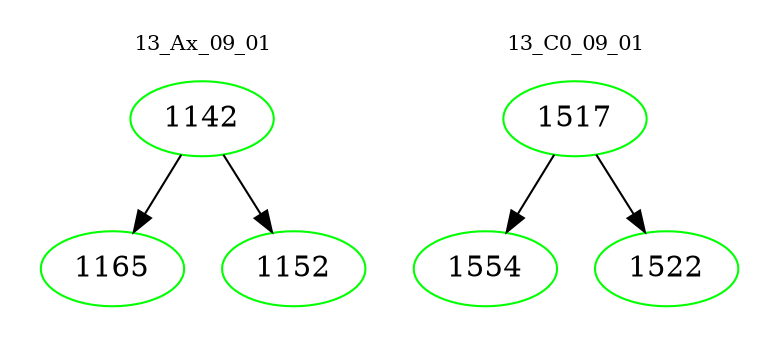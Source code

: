 digraph{
subgraph cluster_0 {
color = white
label = "13_Ax_09_01";
fontsize=10;
T0_1142 [label="1142", color="green"]
T0_1142 -> T0_1165 [color="black"]
T0_1165 [label="1165", color="green"]
T0_1142 -> T0_1152 [color="black"]
T0_1152 [label="1152", color="green"]
}
subgraph cluster_1 {
color = white
label = "13_C0_09_01";
fontsize=10;
T1_1517 [label="1517", color="green"]
T1_1517 -> T1_1554 [color="black"]
T1_1554 [label="1554", color="green"]
T1_1517 -> T1_1522 [color="black"]
T1_1522 [label="1522", color="green"]
}
}
